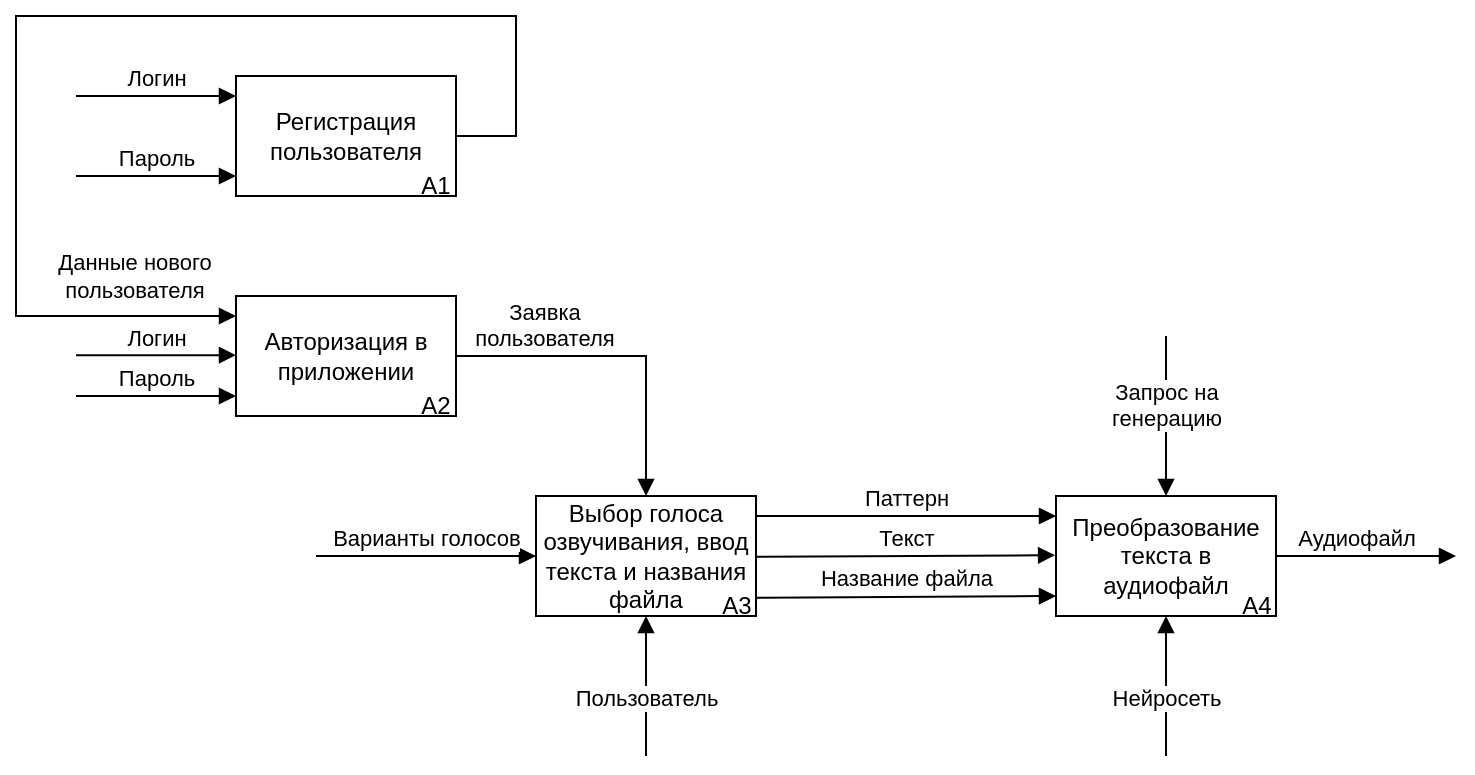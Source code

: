 <mxfile version="22.1.18" type="device">
  <diagram name="Страница — 1" id="bPmYjhCNU0YOI3XfYpBD">
    <mxGraphModel dx="857" dy="397" grid="1" gridSize="10" guides="1" tooltips="1" connect="1" arrows="1" fold="1" page="1" pageScale="1" pageWidth="827" pageHeight="1169" math="0" shadow="0">
      <root>
        <mxCell id="0" />
        <mxCell id="1" parent="0" />
        <mxCell id="UpQ5THeRLOMIumfDRayw-10" value="Регистрация пользователя" style="html=1;whiteSpace=wrap;" parent="1" vertex="1">
          <mxGeometry x="164" y="60" width="110" height="60" as="geometry" />
        </mxCell>
        <mxCell id="UpQ5THeRLOMIumfDRayw-12" value="Логин" style="html=1;verticalAlign=bottom;endArrow=block;curved=0;rounded=0;" parent="1" edge="1">
          <mxGeometry width="80" relative="1" as="geometry">
            <mxPoint x="84" y="70" as="sourcePoint" />
            <mxPoint x="164" y="70" as="targetPoint" />
          </mxGeometry>
        </mxCell>
        <mxCell id="UpQ5THeRLOMIumfDRayw-13" value="Пароль" style="html=1;verticalAlign=bottom;endArrow=block;curved=0;rounded=0;" parent="1" edge="1">
          <mxGeometry width="80" relative="1" as="geometry">
            <mxPoint x="84" y="110" as="sourcePoint" />
            <mxPoint x="164" y="110" as="targetPoint" />
          </mxGeometry>
        </mxCell>
        <mxCell id="UpQ5THeRLOMIumfDRayw-14" value="Авторизация в приложении" style="html=1;whiteSpace=wrap;" parent="1" vertex="1">
          <mxGeometry x="164" y="170" width="110" height="60" as="geometry" />
        </mxCell>
        <mxCell id="UpQ5THeRLOMIumfDRayw-15" value="Логин" style="html=1;verticalAlign=bottom;endArrow=block;curved=0;rounded=0;" parent="1" edge="1">
          <mxGeometry width="80" relative="1" as="geometry">
            <mxPoint x="84" y="199.58" as="sourcePoint" />
            <mxPoint x="164" y="199.58" as="targetPoint" />
          </mxGeometry>
        </mxCell>
        <mxCell id="UpQ5THeRLOMIumfDRayw-16" value="Пароль" style="html=1;verticalAlign=bottom;endArrow=block;curved=0;rounded=0;" parent="1" edge="1">
          <mxGeometry width="80" relative="1" as="geometry">
            <mxPoint x="84" y="220" as="sourcePoint" />
            <mxPoint x="164" y="220" as="targetPoint" />
          </mxGeometry>
        </mxCell>
        <mxCell id="UpQ5THeRLOMIumfDRayw-26" value="" style="html=1;verticalAlign=bottom;endArrow=block;curved=0;rounded=0;exitX=1;exitY=0.5;exitDx=0;exitDy=0;" parent="1" source="UpQ5THeRLOMIumfDRayw-10" edge="1">
          <mxGeometry width="80" relative="1" as="geometry">
            <mxPoint x="14" y="-10" as="sourcePoint" />
            <mxPoint x="164" y="180" as="targetPoint" />
            <Array as="points">
              <mxPoint x="304" y="90" />
              <mxPoint x="304" y="30" />
              <mxPoint x="54" y="30" />
              <mxPoint x="54" y="180" />
            </Array>
          </mxGeometry>
        </mxCell>
        <mxCell id="UpQ5THeRLOMIumfDRayw-28" value="Данные нового&lt;br&gt;пользователя" style="edgeLabel;html=1;align=center;verticalAlign=middle;resizable=0;points=[];" parent="UpQ5THeRLOMIumfDRayw-26" vertex="1" connectable="0">
          <mxGeometry x="0.783" y="1" relative="1" as="geometry">
            <mxPoint x="14" y="-19" as="offset" />
          </mxGeometry>
        </mxCell>
        <mxCell id="UpQ5THeRLOMIumfDRayw-32" value="Выбор голоса озвучивания, ввод текста и названия файла" style="html=1;whiteSpace=wrap;" parent="1" vertex="1">
          <mxGeometry x="314" y="270" width="110" height="60" as="geometry" />
        </mxCell>
        <mxCell id="UpQ5THeRLOMIumfDRayw-35" value="Паттерн" style="html=1;verticalAlign=bottom;endArrow=block;curved=0;rounded=0;exitX=1;exitY=0.5;exitDx=0;exitDy=0;" parent="1" edge="1">
          <mxGeometry width="80" relative="1" as="geometry">
            <mxPoint x="424" y="280" as="sourcePoint" />
            <mxPoint x="574" y="280" as="targetPoint" />
          </mxGeometry>
        </mxCell>
        <mxCell id="UpQ5THeRLOMIumfDRayw-39" value="Текст" style="html=1;verticalAlign=bottom;endArrow=block;curved=0;rounded=0;exitX=1.006;exitY=0.559;exitDx=0;exitDy=0;exitPerimeter=0;entryX=0.002;entryY=0.546;entryDx=0;entryDy=0;entryPerimeter=0;" parent="1" edge="1">
          <mxGeometry width="80" relative="1" as="geometry">
            <mxPoint x="424.0" y="300.39" as="sourcePoint" />
            <mxPoint x="573.56" y="299.61" as="targetPoint" />
          </mxGeometry>
        </mxCell>
        <mxCell id="UpQ5THeRLOMIumfDRayw-40" value="Преобразование текста в аудиофайл" style="html=1;whiteSpace=wrap;" parent="1" vertex="1">
          <mxGeometry x="574" y="270" width="110" height="60" as="geometry" />
        </mxCell>
        <mxCell id="UpQ5THeRLOMIumfDRayw-45" value="Аудиофайл" style="html=1;verticalAlign=bottom;endArrow=block;curved=0;rounded=0;exitX=1;exitY=0.5;exitDx=0;exitDy=0;" parent="1" source="UpQ5THeRLOMIumfDRayw-40" edge="1">
          <mxGeometry x="-0.111" width="80" relative="1" as="geometry">
            <mxPoint x="734" y="309.58" as="sourcePoint" />
            <mxPoint x="774" y="300" as="targetPoint" />
            <Array as="points" />
            <mxPoint as="offset" />
          </mxGeometry>
        </mxCell>
        <mxCell id="UpQ5THeRLOMIumfDRayw-48" value="Заявка&lt;br&gt;пользователя" style="html=1;verticalAlign=bottom;endArrow=block;curved=0;rounded=0;entryX=0.5;entryY=0;entryDx=0;entryDy=0;" parent="1" target="UpQ5THeRLOMIumfDRayw-32" edge="1">
          <mxGeometry x="-0.467" width="80" relative="1" as="geometry">
            <mxPoint x="274" y="200" as="sourcePoint" />
            <mxPoint x="384" y="240" as="targetPoint" />
            <Array as="points">
              <mxPoint x="369" y="200" />
            </Array>
            <mxPoint as="offset" />
          </mxGeometry>
        </mxCell>
        <mxCell id="UpQ5THeRLOMIumfDRayw-55" value="Пользователь" style="html=1;verticalAlign=bottom;endArrow=block;curved=0;rounded=0;entryX=0.5;entryY=1;entryDx=0;entryDy=0;" parent="1" target="UpQ5THeRLOMIumfDRayw-32" edge="1">
          <mxGeometry x="-0.429" width="80" relative="1" as="geometry">
            <mxPoint x="369" y="400" as="sourcePoint" />
            <mxPoint x="381.5" y="350" as="targetPoint" />
            <mxPoint as="offset" />
          </mxGeometry>
        </mxCell>
        <mxCell id="UpQ5THeRLOMIumfDRayw-56" value="Нейросеть" style="html=1;verticalAlign=bottom;endArrow=block;curved=0;rounded=0;entryX=0.5;entryY=1;entryDx=0;entryDy=0;" parent="1" target="UpQ5THeRLOMIumfDRayw-40" edge="1">
          <mxGeometry x="-0.429" width="80" relative="1" as="geometry">
            <mxPoint x="629" y="400" as="sourcePoint" />
            <mxPoint x="674" y="380" as="targetPoint" />
            <mxPoint as="offset" />
          </mxGeometry>
        </mxCell>
        <mxCell id="UpQ5THeRLOMIumfDRayw-57" value="Варианты голосов" style="html=1;verticalAlign=bottom;endArrow=block;curved=0;rounded=0;" parent="1" edge="1">
          <mxGeometry width="80" relative="1" as="geometry">
            <mxPoint x="204" y="300" as="sourcePoint" />
            <mxPoint x="314" y="300" as="targetPoint" />
          </mxGeometry>
        </mxCell>
        <mxCell id="UpQ5THeRLOMIumfDRayw-58" value="Запрос на&lt;br&gt;генерацию" style="html=1;verticalAlign=bottom;endArrow=block;curved=0;rounded=0;entryX=0.5;entryY=0;entryDx=0;entryDy=0;" parent="1" target="UpQ5THeRLOMIumfDRayw-40" edge="1">
          <mxGeometry x="0.25" width="80" relative="1" as="geometry">
            <mxPoint x="629" y="190" as="sourcePoint" />
            <mxPoint x="704" y="190" as="targetPoint" />
            <mxPoint as="offset" />
          </mxGeometry>
        </mxCell>
        <mxCell id="DXBr0NuNh4niMRsXZ2Gv-1" value="А1" style="text;html=1;strokeColor=none;fillColor=none;align=center;verticalAlign=middle;whiteSpace=wrap;rounded=0;" parent="1" vertex="1">
          <mxGeometry x="234" y="100" width="60" height="30" as="geometry" />
        </mxCell>
        <mxCell id="DXBr0NuNh4niMRsXZ2Gv-2" value="А2" style="text;html=1;strokeColor=none;fillColor=none;align=center;verticalAlign=middle;whiteSpace=wrap;rounded=0;" parent="1" vertex="1">
          <mxGeometry x="234" y="210" width="60" height="30" as="geometry" />
        </mxCell>
        <mxCell id="DXBr0NuNh4niMRsXZ2Gv-3" value="А3" style="text;html=1;align=center;verticalAlign=middle;resizable=0;points=[];autosize=1;strokeColor=none;fillColor=none;" parent="1" vertex="1">
          <mxGeometry x="394" y="310" width="40" height="30" as="geometry" />
        </mxCell>
        <mxCell id="DXBr0NuNh4niMRsXZ2Gv-6" value="А4" style="text;html=1;align=center;verticalAlign=middle;resizable=0;points=[];autosize=1;strokeColor=none;fillColor=none;" parent="1" vertex="1">
          <mxGeometry x="654" y="310" width="40" height="30" as="geometry" />
        </mxCell>
        <mxCell id="lebt0XO4IQh8JMzXmhsV-2" value="Название файла" style="html=1;verticalAlign=bottom;endArrow=block;curved=0;rounded=0;exitX=0.999;exitY=0.897;exitDx=0;exitDy=0;entryX=0.002;entryY=0.883;entryDx=0;entryDy=0;exitPerimeter=0;entryPerimeter=0;" edge="1" parent="1">
          <mxGeometry x="-0.002" width="80" relative="1" as="geometry">
            <mxPoint x="423.67" y="320.84" as="sourcePoint" />
            <mxPoint x="574.0" y="320" as="targetPoint" />
            <mxPoint as="offset" />
          </mxGeometry>
        </mxCell>
      </root>
    </mxGraphModel>
  </diagram>
</mxfile>
